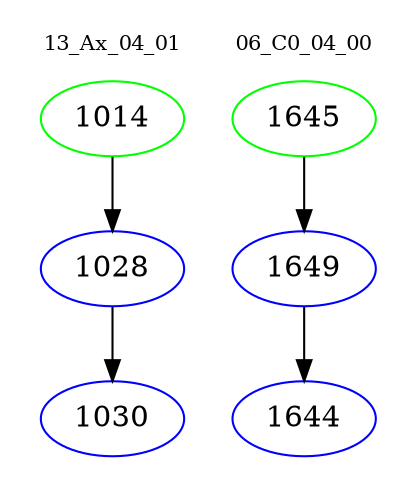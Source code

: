 digraph{
subgraph cluster_0 {
color = white
label = "13_Ax_04_01";
fontsize=10;
T0_1014 [label="1014", color="green"]
T0_1014 -> T0_1028 [color="black"]
T0_1028 [label="1028", color="blue"]
T0_1028 -> T0_1030 [color="black"]
T0_1030 [label="1030", color="blue"]
}
subgraph cluster_1 {
color = white
label = "06_C0_04_00";
fontsize=10;
T1_1645 [label="1645", color="green"]
T1_1645 -> T1_1649 [color="black"]
T1_1649 [label="1649", color="blue"]
T1_1649 -> T1_1644 [color="black"]
T1_1644 [label="1644", color="blue"]
}
}
